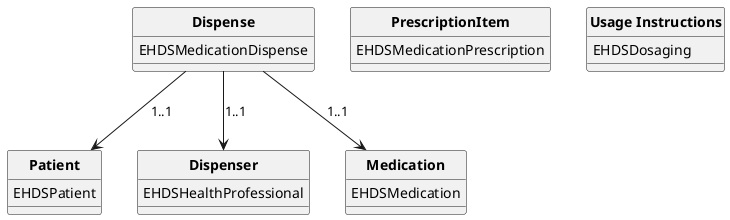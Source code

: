 @startuml
skinparam linetype polyline
hide circle
hide stereotype


class "**Dispense**" as eD{
  EHDSMedicationDispense
}

eD --> Patient: "1..1"
eD --> Dispenser: "1..1"
eD --> Medication: "1..1"


class "**Dispenser**" as Dispenser{
  EHDSHealthProfessional   
  
}

class "**Patient**" as Patient{
  EHDSPatient   

}

class "**PrescriptionItem**" as Item{ 
  EHDSMedicationPrescription
}


class "**Usage Instructions**" as Dosage{
  EHDSDosaging   
 
}

class "**Medication**" as Medication{
  EHDSMedication
 
}
@enduml